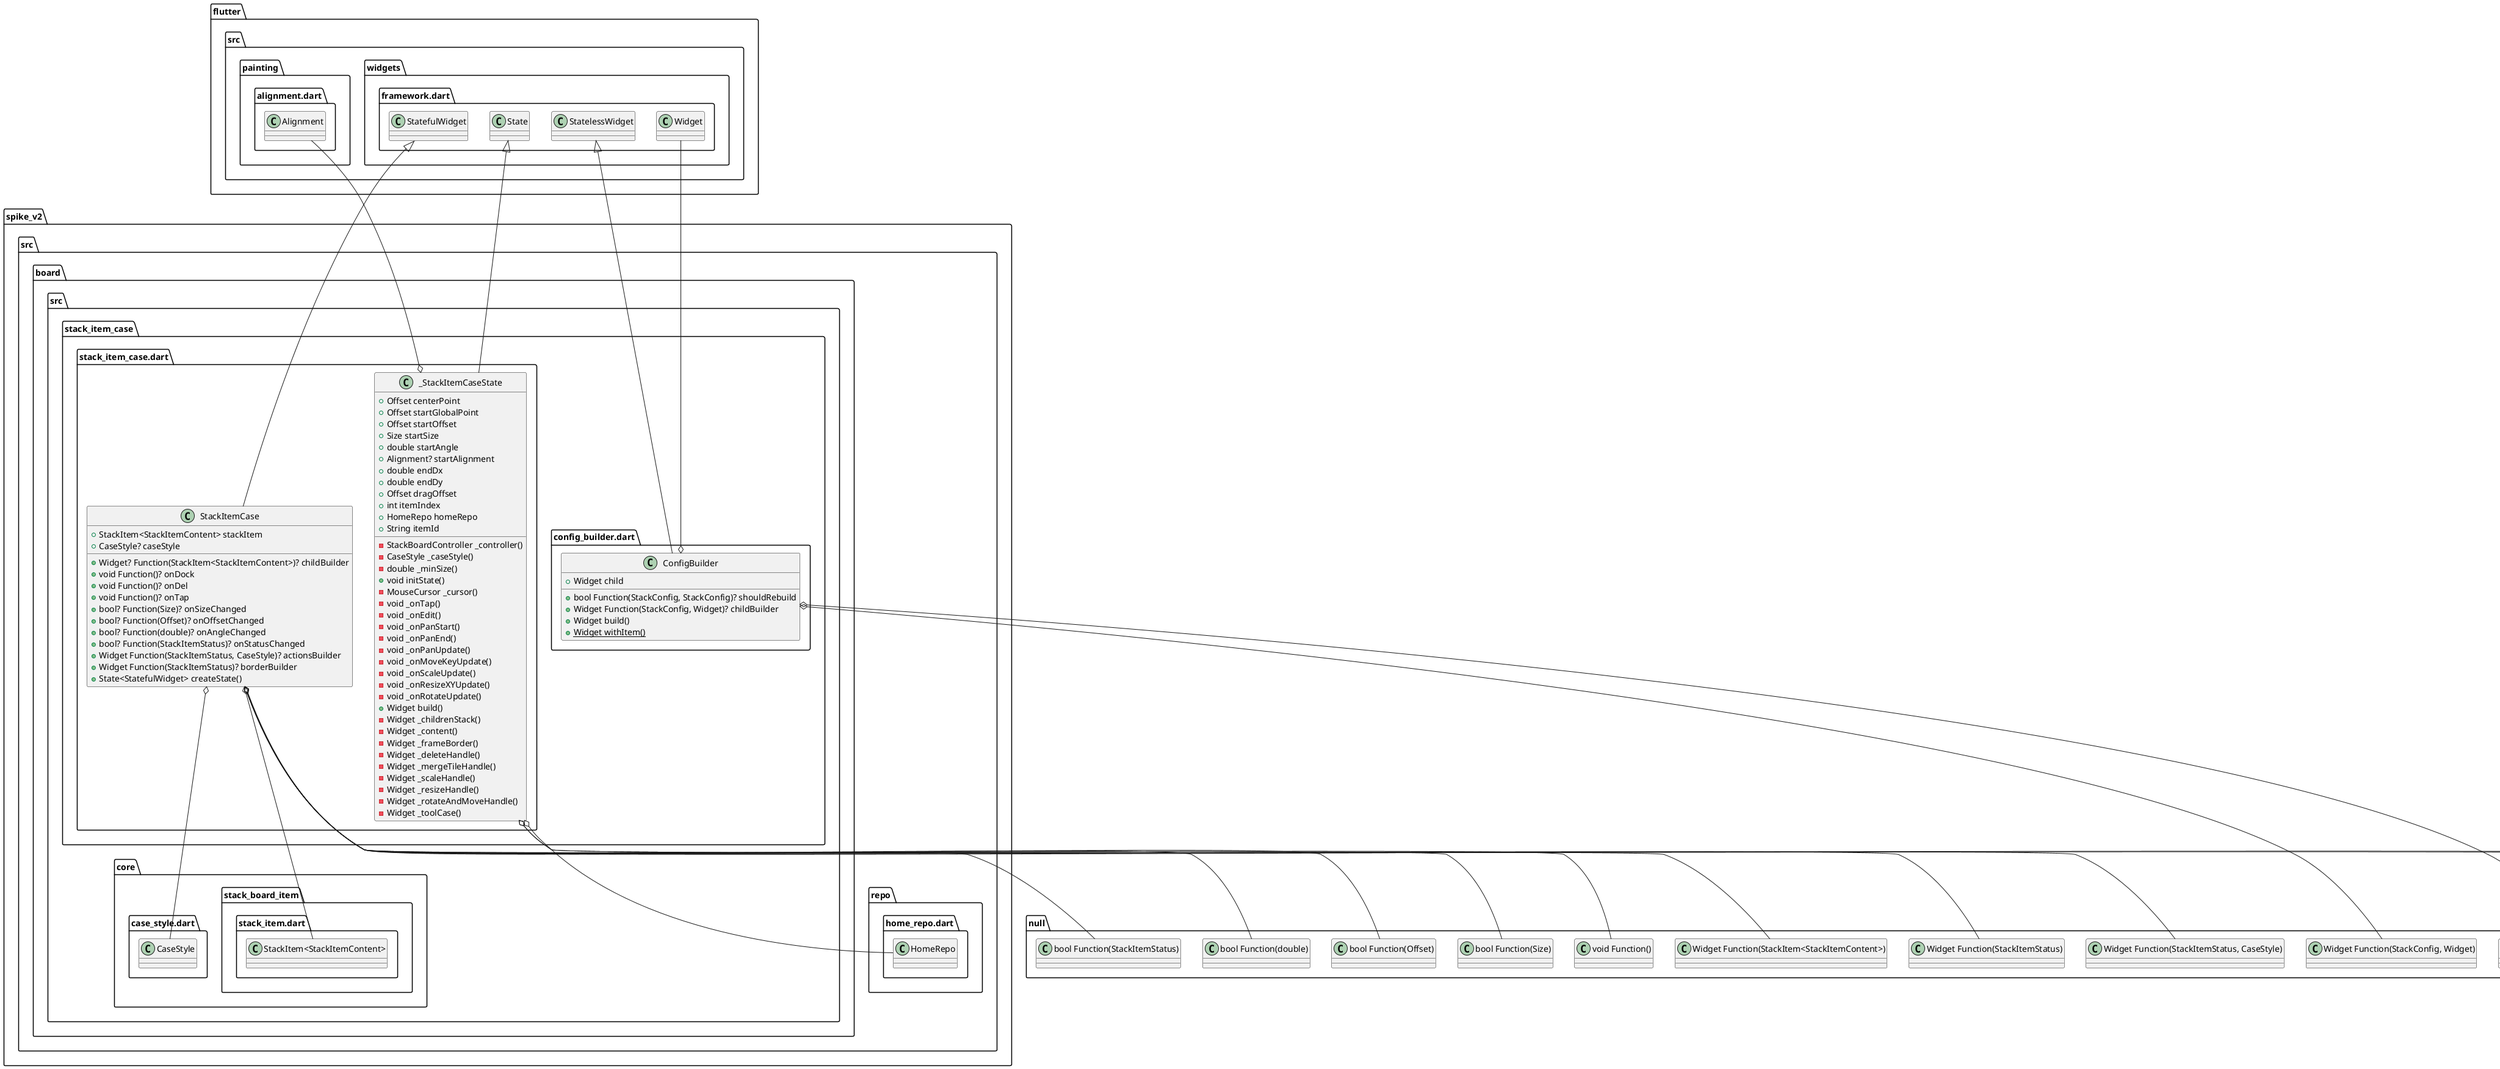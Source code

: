 @startuml
set namespaceSeparator ::

class "spike_v2::src::board::src::stack_item_case::config_builder.dart::ConfigBuilder" {
  +bool Function(StackConfig, StackConfig)? shouldRebuild
  +Widget Function(StackConfig, Widget)? childBuilder
  +Widget child
  +Widget build()
  {static} +Widget withItem()
}

"spike_v2::src::board::src::stack_item_case::config_builder.dart::ConfigBuilder" o-- "null::bool Function(StackConfig, StackConfig)"
"spike_v2::src::board::src::stack_item_case::config_builder.dart::ConfigBuilder" o-- "null::Widget Function(StackConfig, Widget)"
"spike_v2::src::board::src::stack_item_case::config_builder.dart::ConfigBuilder" o-- "flutter::src::widgets::framework.dart::Widget"
"flutter::src::widgets::framework.dart::StatelessWidget" <|-- "spike_v2::src::board::src::stack_item_case::config_builder.dart::ConfigBuilder"

class "spike_v2::src::board::src::stack_item_case::stack_item_case.dart::StackItemCase" {
  +StackItem<StackItemContent> stackItem
  +Widget? Function(StackItem<StackItemContent>)? childBuilder
  +CaseStyle? caseStyle
  +void Function()? onDock
  +void Function()? onDel
  +void Function()? onTap
  +bool? Function(Size)? onSizeChanged
  +bool? Function(Offset)? onOffsetChanged
  +bool? Function(double)? onAngleChanged
  +bool? Function(StackItemStatus)? onStatusChanged
  +Widget Function(StackItemStatus, CaseStyle)? actionsBuilder
  +Widget Function(StackItemStatus)? borderBuilder
  +State<StatefulWidget> createState()
}

"spike_v2::src::board::src::stack_item_case::stack_item_case.dart::StackItemCase" o-- "spike_v2::src::board::src::core::stack_board_item::stack_item.dart::StackItem<StackItemContent>"
"spike_v2::src::board::src::stack_item_case::stack_item_case.dart::StackItemCase" o-- "null::Widget Function(StackItem<StackItemContent>)"
"spike_v2::src::board::src::stack_item_case::stack_item_case.dart::StackItemCase" o-- "spike_v2::src::board::src::core::case_style.dart::CaseStyle"
"spike_v2::src::board::src::stack_item_case::stack_item_case.dart::StackItemCase" o-- "null::void Function()"
"spike_v2::src::board::src::stack_item_case::stack_item_case.dart::StackItemCase" o-- "null::bool Function(Size)"
"spike_v2::src::board::src::stack_item_case::stack_item_case.dart::StackItemCase" o-- "null::bool Function(Offset)"
"spike_v2::src::board::src::stack_item_case::stack_item_case.dart::StackItemCase" o-- "null::bool Function(double)"
"spike_v2::src::board::src::stack_item_case::stack_item_case.dart::StackItemCase" o-- "null::bool Function(StackItemStatus)"
"spike_v2::src::board::src::stack_item_case::stack_item_case.dart::StackItemCase" o-- "null::Widget Function(StackItemStatus, CaseStyle)"
"spike_v2::src::board::src::stack_item_case::stack_item_case.dart::StackItemCase" o-- "null::Widget Function(StackItemStatus)"
"flutter::src::widgets::framework.dart::StatefulWidget" <|-- "spike_v2::src::board::src::stack_item_case::stack_item_case.dart::StackItemCase"

class "spike_v2::src::board::src::stack_item_case::stack_item_case.dart::_StackItemCaseState" {
  +Offset centerPoint
  +Offset startGlobalPoint
  +Offset startOffset
  +Size startSize
  +double startAngle
  +Alignment? startAlignment
  +double endDx
  +double endDy
  +Offset dragOffset
  +int itemIndex
  +HomeRepo homeRepo
  +String itemId
  -StackBoardController _controller()
  -CaseStyle _caseStyle()
  -double _minSize()
  +void initState()
  -MouseCursor _cursor()
  -void _onTap()
  -void _onEdit()
  -void _onPanStart()
  -void _onPanEnd()
  -void _onPanUpdate()
  -void _onMoveKeyUpdate()
  -void _onScaleUpdate()
  -void _onResizeXYUpdate()
  -void _onRotateUpdate()
  +Widget build()
  -Widget _childrenStack()
  -Widget _content()
  -Widget _frameBorder()
  -Widget _deleteHandle()
  -Widget _mergeTileHandle()
  -Widget _scaleHandle()
  -Widget _resizeHandle()
  -Widget _rotateAndMoveHandle()
  -Widget _toolCase()
}

"spike_v2::src::board::src::stack_item_case::stack_item_case.dart::_StackItemCaseState" o-- "dart::ui::Offset"
"spike_v2::src::board::src::stack_item_case::stack_item_case.dart::_StackItemCaseState" o-- "dart::ui::Size"
"spike_v2::src::board::src::stack_item_case::stack_item_case.dart::_StackItemCaseState" o-- "flutter::src::painting::alignment.dart::Alignment"
"spike_v2::src::board::src::stack_item_case::stack_item_case.dart::_StackItemCaseState" o-- "spike_v2::src::repo::home_repo.dart::HomeRepo"
"flutter::src::widgets::framework.dart::State" <|-- "spike_v2::src::board::src::stack_item_case::stack_item_case.dart::_StackItemCaseState"


@enduml

